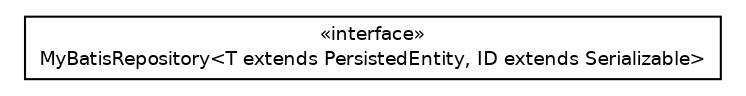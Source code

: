#!/usr/local/bin/dot
#
# Class diagram 
# Generated by UMLGraph version R5_6 (http://www.umlgraph.org/)
#

digraph G {
	edge [fontname="Helvetica",fontsize=10,labelfontname="Helvetica",labelfontsize=10];
	node [fontname="Helvetica",fontsize=10,shape=plaintext];
	nodesep=0.25;
	ranksep=0.5;
	// net.ljcomputing.repository.MyBatisRepository<T extends net.ljcomputing.entity.PersistedEntity, ID extends java.io.Serializable>
	c0 [label=<<table title="net.ljcomputing.repository.MyBatisRepository" border="0" cellborder="1" cellspacing="0" cellpadding="2" port="p" href="./MyBatisRepository.html">
		<tr><td><table border="0" cellspacing="0" cellpadding="1">
<tr><td align="center" balign="center"> &#171;interface&#187; </td></tr>
<tr><td align="center" balign="center"> MyBatisRepository&lt;T extends PersistedEntity, ID extends Serializable&gt; </td></tr>
		</table></td></tr>
		</table>>, URL="./MyBatisRepository.html", fontname="Helvetica", fontcolor="black", fontsize=9.0];
}

